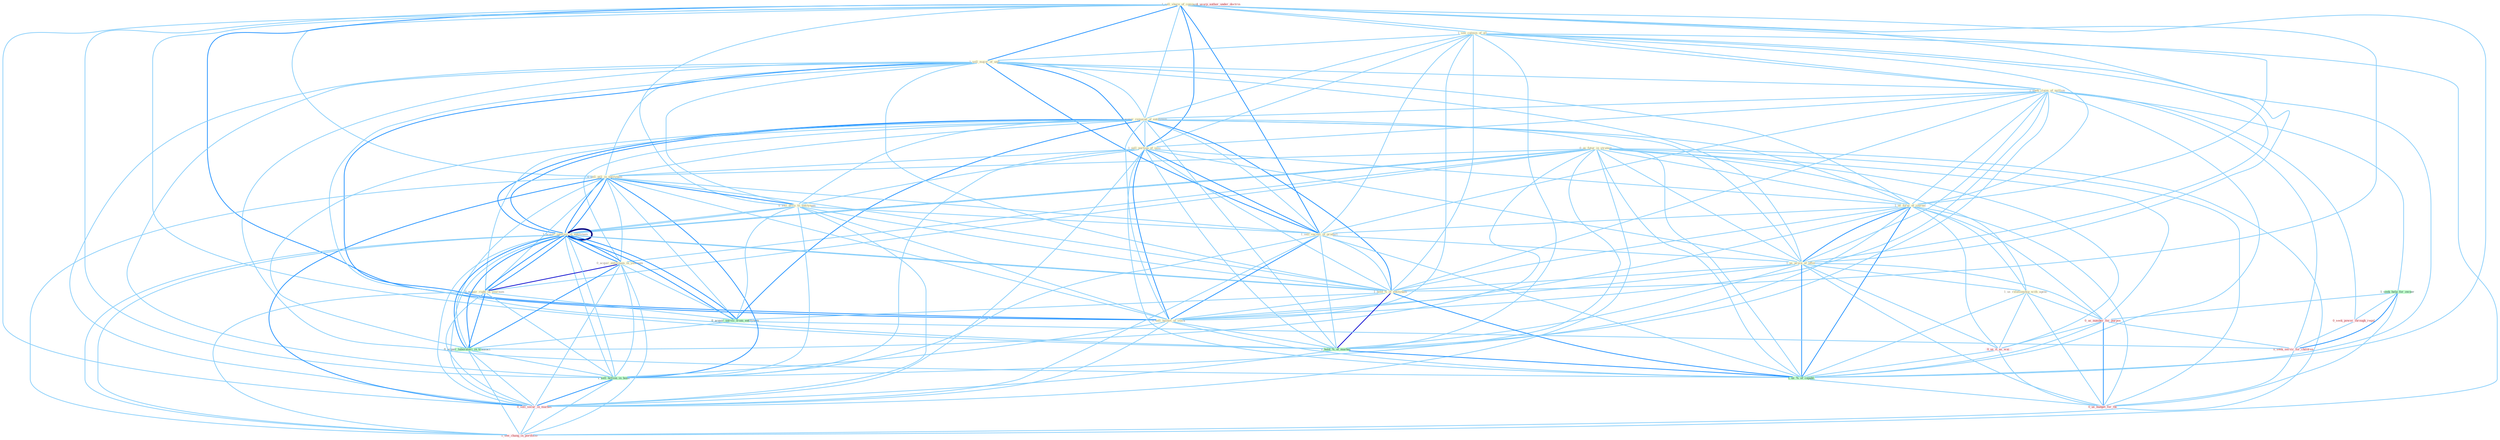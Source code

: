 Graph G{ 
    node
    [shape=polygon,style=filled,width=.5,height=.06,color="#BDFCC9",fixedsize=true,fontsize=4,
    fontcolor="#2f4f4f"];
    {node
    [color="#ffffe0", fontcolor="#8b7d6b"] "0_us_futur_in_strategi " "1_sell_share_of_compani " "1_see_culmin_of_all " "1_sell_major_of_unit " "1_seek_claim_of_million " "1_acquir_remaind_of_entitynam " "1_sell_portion_of_issu " "0_sell_pill_in_entitynam " "0_sell_divis_to_entitynam " "1_us_form_of_journal " "1_acquir_interest_in_entitynam " "1_sell_varieti_of_product " "1_us_proce_of_offer " "0_acquir_entitynam_in_yearnum " "1_us_relationship_with_agenc " "1_hold_%_of_entitynam " "1_sell_basket_of_stock " "0_acquir_right_in_yearnum "}
{node [color="#fff0f5", fontcolor="#b22222"] "0_seek_power_through_regul " "0_us_number_for_purpos " "0_us_it_as_wai " "1_usurp_author_under_doctrin " "0_sell_secur_in_market " "1_acquir_interest_in_entitynam " "0_seek_servic_for_children " "1_see_chang_in_portfolio " "0_us_budget_for_thi "}
edge [color="#B0E2FF"];

	"0_us_futur_in_strategi " -- "0_sell_pill_in_entitynam " [w="1", color="#87cefa" ];
	"0_us_futur_in_strategi " -- "1_us_form_of_journal " [w="1", color="#87cefa" ];
	"0_us_futur_in_strategi " -- "1_acquir_interest_in_entitynam " [w="1", color="#87cefa" ];
	"0_us_futur_in_strategi " -- "1_us_proce_of_offer " [w="1", color="#87cefa" ];
	"0_us_futur_in_strategi " -- "0_acquir_entitynam_in_yearnum " [w="1", color="#87cefa" ];
	"0_us_futur_in_strategi " -- "1_us_relationship_with_agenc " [w="1", color="#87cefa" ];
	"0_us_futur_in_strategi " -- "0_acquir_right_in_yearnum " [w="1", color="#87cefa" ];
	"0_us_futur_in_strategi " -- "0_us_number_for_purpos " [w="1", color="#87cefa" ];
	"0_us_futur_in_strategi " -- "0_acquir_laboratori_in_transact " [w="1", color="#87cefa" ];
	"0_us_futur_in_strategi " -- "1_sell_billion_in_bond " [w="1", color="#87cefa" ];
	"0_us_futur_in_strategi " -- "0_us_it_as_wai " [w="1", color="#87cefa" ];
	"0_us_futur_in_strategi " -- "1_us_%_of_capabl " [w="1", color="#87cefa" ];
	"0_us_futur_in_strategi " -- "0_sell_secur_in_market " [w="1", color="#87cefa" ];
	"0_us_futur_in_strategi " -- "1_acquir_interest_in_entitynam " [w="1", color="#87cefa" ];
	"0_us_futur_in_strategi " -- "1_see_chang_in_portfolio " [w="1", color="#87cefa" ];
	"0_us_futur_in_strategi " -- "0_us_budget_for_thi " [w="1", color="#87cefa" ];
	"1_sell_share_of_compani " -- "1_see_culmin_of_all " [w="1", color="#87cefa" ];
	"1_sell_share_of_compani " -- "1_sell_major_of_unit " [w="2", color="#1e90ff" , len=0.8];
	"1_sell_share_of_compani " -- "1_seek_claim_of_million " [w="1", color="#87cefa" ];
	"1_sell_share_of_compani " -- "1_acquir_remaind_of_entitynam " [w="1", color="#87cefa" ];
	"1_sell_share_of_compani " -- "1_sell_portion_of_issu " [w="2", color="#1e90ff" , len=0.8];
	"1_sell_share_of_compani " -- "0_sell_pill_in_entitynam " [w="1", color="#87cefa" ];
	"1_sell_share_of_compani " -- "0_sell_divis_to_entitynam " [w="1", color="#87cefa" ];
	"1_sell_share_of_compani " -- "1_us_form_of_journal " [w="1", color="#87cefa" ];
	"1_sell_share_of_compani " -- "1_sell_varieti_of_product " [w="2", color="#1e90ff" , len=0.8];
	"1_sell_share_of_compani " -- "1_us_proce_of_offer " [w="1", color="#87cefa" ];
	"1_sell_share_of_compani " -- "1_hold_%_of_entitynam " [w="1", color="#87cefa" ];
	"1_sell_share_of_compani " -- "1_sell_basket_of_stock " [w="2", color="#1e90ff" , len=0.8];
	"1_sell_share_of_compani " -- "1_hold_%_of_market " [w="1", color="#87cefa" ];
	"1_sell_share_of_compani " -- "1_sell_billion_in_bond " [w="1", color="#87cefa" ];
	"1_sell_share_of_compani " -- "1_us_%_of_capabl " [w="1", color="#87cefa" ];
	"1_sell_share_of_compani " -- "0_sell_secur_in_market " [w="1", color="#87cefa" ];
	"1_see_culmin_of_all " -- "1_sell_major_of_unit " [w="1", color="#87cefa" ];
	"1_see_culmin_of_all " -- "1_seek_claim_of_million " [w="1", color="#87cefa" ];
	"1_see_culmin_of_all " -- "1_acquir_remaind_of_entitynam " [w="1", color="#87cefa" ];
	"1_see_culmin_of_all " -- "1_sell_portion_of_issu " [w="1", color="#87cefa" ];
	"1_see_culmin_of_all " -- "1_us_form_of_journal " [w="1", color="#87cefa" ];
	"1_see_culmin_of_all " -- "1_sell_varieti_of_product " [w="1", color="#87cefa" ];
	"1_see_culmin_of_all " -- "1_us_proce_of_offer " [w="1", color="#87cefa" ];
	"1_see_culmin_of_all " -- "1_hold_%_of_entitynam " [w="1", color="#87cefa" ];
	"1_see_culmin_of_all " -- "1_sell_basket_of_stock " [w="1", color="#87cefa" ];
	"1_see_culmin_of_all " -- "1_hold_%_of_market " [w="1", color="#87cefa" ];
	"1_see_culmin_of_all " -- "1_us_%_of_capabl " [w="1", color="#87cefa" ];
	"1_see_culmin_of_all " -- "1_see_chang_in_portfolio " [w="1", color="#87cefa" ];
	"1_sell_major_of_unit " -- "1_seek_claim_of_million " [w="1", color="#87cefa" ];
	"1_sell_major_of_unit " -- "1_acquir_remaind_of_entitynam " [w="1", color="#87cefa" ];
	"1_sell_major_of_unit " -- "1_sell_portion_of_issu " [w="2", color="#1e90ff" , len=0.8];
	"1_sell_major_of_unit " -- "0_sell_pill_in_entitynam " [w="1", color="#87cefa" ];
	"1_sell_major_of_unit " -- "0_sell_divis_to_entitynam " [w="1", color="#87cefa" ];
	"1_sell_major_of_unit " -- "1_us_form_of_journal " [w="1", color="#87cefa" ];
	"1_sell_major_of_unit " -- "1_sell_varieti_of_product " [w="2", color="#1e90ff" , len=0.8];
	"1_sell_major_of_unit " -- "1_us_proce_of_offer " [w="1", color="#87cefa" ];
	"1_sell_major_of_unit " -- "1_hold_%_of_entitynam " [w="1", color="#87cefa" ];
	"1_sell_major_of_unit " -- "1_sell_basket_of_stock " [w="2", color="#1e90ff" , len=0.8];
	"1_sell_major_of_unit " -- "1_hold_%_of_market " [w="1", color="#87cefa" ];
	"1_sell_major_of_unit " -- "1_sell_billion_in_bond " [w="1", color="#87cefa" ];
	"1_sell_major_of_unit " -- "1_us_%_of_capabl " [w="1", color="#87cefa" ];
	"1_sell_major_of_unit " -- "0_sell_secur_in_market " [w="1", color="#87cefa" ];
	"1_seek_claim_of_million " -- "1_acquir_remaind_of_entitynam " [w="1", color="#87cefa" ];
	"1_seek_claim_of_million " -- "1_sell_portion_of_issu " [w="1", color="#87cefa" ];
	"1_seek_claim_of_million " -- "1_us_form_of_journal " [w="1", color="#87cefa" ];
	"1_seek_claim_of_million " -- "1_sell_varieti_of_product " [w="1", color="#87cefa" ];
	"1_seek_claim_of_million " -- "1_us_proce_of_offer " [w="1", color="#87cefa" ];
	"1_seek_claim_of_million " -- "1_hold_%_of_entitynam " [w="1", color="#87cefa" ];
	"1_seek_claim_of_million " -- "1_sell_basket_of_stock " [w="1", color="#87cefa" ];
	"1_seek_claim_of_million " -- "1_seek_help_for_owner " [w="1", color="#87cefa" ];
	"1_seek_claim_of_million " -- "1_hold_%_of_market " [w="1", color="#87cefa" ];
	"1_seek_claim_of_million " -- "0_seek_power_through_regul " [w="1", color="#87cefa" ];
	"1_seek_claim_of_million " -- "1_us_%_of_capabl " [w="1", color="#87cefa" ];
	"1_seek_claim_of_million " -- "0_seek_servic_for_children " [w="1", color="#87cefa" ];
	"1_acquir_remaind_of_entitynam " -- "1_sell_portion_of_issu " [w="1", color="#87cefa" ];
	"1_acquir_remaind_of_entitynam " -- "0_sell_pill_in_entitynam " [w="1", color="#87cefa" ];
	"1_acquir_remaind_of_entitynam " -- "0_sell_divis_to_entitynam " [w="1", color="#87cefa" ];
	"1_acquir_remaind_of_entitynam " -- "1_us_form_of_journal " [w="1", color="#87cefa" ];
	"1_acquir_remaind_of_entitynam " -- "1_acquir_interest_in_entitynam " [w="2", color="#1e90ff" , len=0.8];
	"1_acquir_remaind_of_entitynam " -- "1_sell_varieti_of_product " [w="1", color="#87cefa" ];
	"1_acquir_remaind_of_entitynam " -- "1_us_proce_of_offer " [w="1", color="#87cefa" ];
	"1_acquir_remaind_of_entitynam " -- "0_acquir_entitynam_in_yearnum " [w="1", color="#87cefa" ];
	"1_acquir_remaind_of_entitynam " -- "1_hold_%_of_entitynam " [w="2", color="#1e90ff" , len=0.8];
	"1_acquir_remaind_of_entitynam " -- "1_sell_basket_of_stock " [w="1", color="#87cefa" ];
	"1_acquir_remaind_of_entitynam " -- "0_acquir_right_in_yearnum " [w="1", color="#87cefa" ];
	"1_acquir_remaind_of_entitynam " -- "0_acquir_servic_from_entitynam " [w="2", color="#1e90ff" , len=0.8];
	"1_acquir_remaind_of_entitynam " -- "1_hold_%_of_market " [w="1", color="#87cefa" ];
	"1_acquir_remaind_of_entitynam " -- "0_acquir_laboratori_in_transact " [w="1", color="#87cefa" ];
	"1_acquir_remaind_of_entitynam " -- "1_us_%_of_capabl " [w="1", color="#87cefa" ];
	"1_acquir_remaind_of_entitynam " -- "1_acquir_interest_in_entitynam " [w="2", color="#1e90ff" , len=0.8];
	"1_sell_portion_of_issu " -- "0_sell_pill_in_entitynam " [w="1", color="#87cefa" ];
	"1_sell_portion_of_issu " -- "0_sell_divis_to_entitynam " [w="1", color="#87cefa" ];
	"1_sell_portion_of_issu " -- "1_us_form_of_journal " [w="1", color="#87cefa" ];
	"1_sell_portion_of_issu " -- "1_sell_varieti_of_product " [w="2", color="#1e90ff" , len=0.8];
	"1_sell_portion_of_issu " -- "1_us_proce_of_offer " [w="1", color="#87cefa" ];
	"1_sell_portion_of_issu " -- "1_hold_%_of_entitynam " [w="1", color="#87cefa" ];
	"1_sell_portion_of_issu " -- "1_sell_basket_of_stock " [w="2", color="#1e90ff" , len=0.8];
	"1_sell_portion_of_issu " -- "1_hold_%_of_market " [w="1", color="#87cefa" ];
	"1_sell_portion_of_issu " -- "1_sell_billion_in_bond " [w="1", color="#87cefa" ];
	"1_sell_portion_of_issu " -- "1_us_%_of_capabl " [w="1", color="#87cefa" ];
	"1_sell_portion_of_issu " -- "0_sell_secur_in_market " [w="1", color="#87cefa" ];
	"0_sell_pill_in_entitynam " -- "0_sell_divis_to_entitynam " [w="2", color="#1e90ff" , len=0.8];
	"0_sell_pill_in_entitynam " -- "1_acquir_interest_in_entitynam " [w="2", color="#1e90ff" , len=0.8];
	"0_sell_pill_in_entitynam " -- "1_sell_varieti_of_product " [w="1", color="#87cefa" ];
	"0_sell_pill_in_entitynam " -- "0_acquir_entitynam_in_yearnum " [w="1", color="#87cefa" ];
	"0_sell_pill_in_entitynam " -- "1_hold_%_of_entitynam " [w="1", color="#87cefa" ];
	"0_sell_pill_in_entitynam " -- "1_sell_basket_of_stock " [w="1", color="#87cefa" ];
	"0_sell_pill_in_entitynam " -- "0_acquir_right_in_yearnum " [w="1", color="#87cefa" ];
	"0_sell_pill_in_entitynam " -- "0_acquir_servic_from_entitynam " [w="1", color="#87cefa" ];
	"0_sell_pill_in_entitynam " -- "0_acquir_laboratori_in_transact " [w="1", color="#87cefa" ];
	"0_sell_pill_in_entitynam " -- "1_sell_billion_in_bond " [w="2", color="#1e90ff" , len=0.8];
	"0_sell_pill_in_entitynam " -- "0_sell_secur_in_market " [w="2", color="#1e90ff" , len=0.8];
	"0_sell_pill_in_entitynam " -- "1_acquir_interest_in_entitynam " [w="2", color="#1e90ff" , len=0.8];
	"0_sell_pill_in_entitynam " -- "1_see_chang_in_portfolio " [w="1", color="#87cefa" ];
	"0_sell_divis_to_entitynam " -- "1_acquir_interest_in_entitynam " [w="1", color="#87cefa" ];
	"0_sell_divis_to_entitynam " -- "1_sell_varieti_of_product " [w="1", color="#87cefa" ];
	"0_sell_divis_to_entitynam " -- "1_hold_%_of_entitynam " [w="1", color="#87cefa" ];
	"0_sell_divis_to_entitynam " -- "1_sell_basket_of_stock " [w="1", color="#87cefa" ];
	"0_sell_divis_to_entitynam " -- "0_acquir_servic_from_entitynam " [w="1", color="#87cefa" ];
	"0_sell_divis_to_entitynam " -- "1_sell_billion_in_bond " [w="1", color="#87cefa" ];
	"0_sell_divis_to_entitynam " -- "0_sell_secur_in_market " [w="1", color="#87cefa" ];
	"0_sell_divis_to_entitynam " -- "1_acquir_interest_in_entitynam " [w="1", color="#87cefa" ];
	"1_us_form_of_journal " -- "1_sell_varieti_of_product " [w="1", color="#87cefa" ];
	"1_us_form_of_journal " -- "1_us_proce_of_offer " [w="2", color="#1e90ff" , len=0.8];
	"1_us_form_of_journal " -- "1_us_relationship_with_agenc " [w="1", color="#87cefa" ];
	"1_us_form_of_journal " -- "1_hold_%_of_entitynam " [w="1", color="#87cefa" ];
	"1_us_form_of_journal " -- "1_sell_basket_of_stock " [w="1", color="#87cefa" ];
	"1_us_form_of_journal " -- "1_hold_%_of_market " [w="1", color="#87cefa" ];
	"1_us_form_of_journal " -- "0_us_number_for_purpos " [w="1", color="#87cefa" ];
	"1_us_form_of_journal " -- "0_us_it_as_wai " [w="1", color="#87cefa" ];
	"1_us_form_of_journal " -- "1_us_%_of_capabl " [w="2", color="#1e90ff" , len=0.8];
	"1_us_form_of_journal " -- "0_us_budget_for_thi " [w="1", color="#87cefa" ];
	"1_acquir_interest_in_entitynam " -- "0_acquir_entitynam_in_yearnum " [w="2", color="#1e90ff" , len=0.8];
	"1_acquir_interest_in_entitynam " -- "1_hold_%_of_entitynam " [w="1", color="#87cefa" ];
	"1_acquir_interest_in_entitynam " -- "0_acquir_right_in_yearnum " [w="2", color="#1e90ff" , len=0.8];
	"1_acquir_interest_in_entitynam " -- "0_acquir_servic_from_entitynam " [w="2", color="#1e90ff" , len=0.8];
	"1_acquir_interest_in_entitynam " -- "0_acquir_laboratori_in_transact " [w="2", color="#1e90ff" , len=0.8];
	"1_acquir_interest_in_entitynam " -- "1_sell_billion_in_bond " [w="1", color="#87cefa" ];
	"1_acquir_interest_in_entitynam " -- "0_sell_secur_in_market " [w="1", color="#87cefa" ];
	"1_acquir_interest_in_entitynam " -- "1_acquir_interest_in_entitynam " [w="4", style=bold, color="#000080", len=0.4];
	"1_acquir_interest_in_entitynam " -- "1_see_chang_in_portfolio " [w="1", color="#87cefa" ];
	"1_sell_varieti_of_product " -- "1_us_proce_of_offer " [w="1", color="#87cefa" ];
	"1_sell_varieti_of_product " -- "1_hold_%_of_entitynam " [w="1", color="#87cefa" ];
	"1_sell_varieti_of_product " -- "1_sell_basket_of_stock " [w="2", color="#1e90ff" , len=0.8];
	"1_sell_varieti_of_product " -- "1_hold_%_of_market " [w="1", color="#87cefa" ];
	"1_sell_varieti_of_product " -- "1_sell_billion_in_bond " [w="1", color="#87cefa" ];
	"1_sell_varieti_of_product " -- "1_us_%_of_capabl " [w="1", color="#87cefa" ];
	"1_sell_varieti_of_product " -- "0_sell_secur_in_market " [w="1", color="#87cefa" ];
	"1_us_proce_of_offer " -- "1_us_relationship_with_agenc " [w="1", color="#87cefa" ];
	"1_us_proce_of_offer " -- "1_hold_%_of_entitynam " [w="1", color="#87cefa" ];
	"1_us_proce_of_offer " -- "1_sell_basket_of_stock " [w="1", color="#87cefa" ];
	"1_us_proce_of_offer " -- "1_hold_%_of_market " [w="1", color="#87cefa" ];
	"1_us_proce_of_offer " -- "0_us_number_for_purpos " [w="1", color="#87cefa" ];
	"1_us_proce_of_offer " -- "0_us_it_as_wai " [w="1", color="#87cefa" ];
	"1_us_proce_of_offer " -- "1_us_%_of_capabl " [w="2", color="#1e90ff" , len=0.8];
	"1_us_proce_of_offer " -- "0_us_budget_for_thi " [w="1", color="#87cefa" ];
	"0_acquir_entitynam_in_yearnum " -- "0_acquir_right_in_yearnum " [w="3", color="#0000cd" , len=0.6];
	"0_acquir_entitynam_in_yearnum " -- "0_acquir_servic_from_entitynam " [w="1", color="#87cefa" ];
	"0_acquir_entitynam_in_yearnum " -- "0_acquir_laboratori_in_transact " [w="2", color="#1e90ff" , len=0.8];
	"0_acquir_entitynam_in_yearnum " -- "1_sell_billion_in_bond " [w="1", color="#87cefa" ];
	"0_acquir_entitynam_in_yearnum " -- "0_sell_secur_in_market " [w="1", color="#87cefa" ];
	"0_acquir_entitynam_in_yearnum " -- "1_acquir_interest_in_entitynam " [w="2", color="#1e90ff" , len=0.8];
	"0_acquir_entitynam_in_yearnum " -- "1_see_chang_in_portfolio " [w="1", color="#87cefa" ];
	"1_us_relationship_with_agenc " -- "0_us_number_for_purpos " [w="1", color="#87cefa" ];
	"1_us_relationship_with_agenc " -- "0_us_it_as_wai " [w="1", color="#87cefa" ];
	"1_us_relationship_with_agenc " -- "1_us_%_of_capabl " [w="1", color="#87cefa" ];
	"1_us_relationship_with_agenc " -- "0_us_budget_for_thi " [w="1", color="#87cefa" ];
	"1_hold_%_of_entitynam " -- "1_sell_basket_of_stock " [w="1", color="#87cefa" ];
	"1_hold_%_of_entitynam " -- "0_acquir_servic_from_entitynam " [w="1", color="#87cefa" ];
	"1_hold_%_of_entitynam " -- "1_hold_%_of_market " [w="3", color="#0000cd" , len=0.6];
	"1_hold_%_of_entitynam " -- "1_us_%_of_capabl " [w="2", color="#1e90ff" , len=0.8];
	"1_hold_%_of_entitynam " -- "1_acquir_interest_in_entitynam " [w="1", color="#87cefa" ];
	"1_sell_basket_of_stock " -- "1_hold_%_of_market " [w="1", color="#87cefa" ];
	"1_sell_basket_of_stock " -- "1_sell_billion_in_bond " [w="1", color="#87cefa" ];
	"1_sell_basket_of_stock " -- "1_us_%_of_capabl " [w="1", color="#87cefa" ];
	"1_sell_basket_of_stock " -- "0_sell_secur_in_market " [w="1", color="#87cefa" ];
	"0_acquir_right_in_yearnum " -- "0_acquir_servic_from_entitynam " [w="1", color="#87cefa" ];
	"0_acquir_right_in_yearnum " -- "0_acquir_laboratori_in_transact " [w="2", color="#1e90ff" , len=0.8];
	"0_acquir_right_in_yearnum " -- "1_sell_billion_in_bond " [w="1", color="#87cefa" ];
	"0_acquir_right_in_yearnum " -- "0_sell_secur_in_market " [w="1", color="#87cefa" ];
	"0_acquir_right_in_yearnum " -- "1_acquir_interest_in_entitynam " [w="2", color="#1e90ff" , len=0.8];
	"0_acquir_right_in_yearnum " -- "1_see_chang_in_portfolio " [w="1", color="#87cefa" ];
	"1_seek_help_for_owner " -- "0_seek_power_through_regul " [w="1", color="#87cefa" ];
	"1_seek_help_for_owner " -- "0_us_number_for_purpos " [w="1", color="#87cefa" ];
	"1_seek_help_for_owner " -- "0_seek_servic_for_children " [w="2", color="#1e90ff" , len=0.8];
	"1_seek_help_for_owner " -- "0_us_budget_for_thi " [w="1", color="#87cefa" ];
	"0_acquir_servic_from_entitynam " -- "0_acquir_laboratori_in_transact " [w="1", color="#87cefa" ];
	"0_acquir_servic_from_entitynam " -- "1_acquir_interest_in_entitynam " [w="2", color="#1e90ff" , len=0.8];
	"0_acquir_servic_from_entitynam " -- "0_seek_servic_for_children " [w="1", color="#87cefa" ];
	"1_hold_%_of_market " -- "1_us_%_of_capabl " [w="2", color="#1e90ff" , len=0.8];
	"1_hold_%_of_market " -- "0_sell_secur_in_market " [w="1", color="#87cefa" ];
	"0_seek_power_through_regul " -- "0_seek_servic_for_children " [w="1", color="#87cefa" ];
	"0_us_number_for_purpos " -- "0_us_it_as_wai " [w="1", color="#87cefa" ];
	"0_us_number_for_purpos " -- "1_us_%_of_capabl " [w="1", color="#87cefa" ];
	"0_us_number_for_purpos " -- "0_seek_servic_for_children " [w="1", color="#87cefa" ];
	"0_us_number_for_purpos " -- "0_us_budget_for_thi " [w="2", color="#1e90ff" , len=0.8];
	"0_acquir_laboratori_in_transact " -- "1_sell_billion_in_bond " [w="1", color="#87cefa" ];
	"0_acquir_laboratori_in_transact " -- "0_sell_secur_in_market " [w="1", color="#87cefa" ];
	"0_acquir_laboratori_in_transact " -- "1_acquir_interest_in_entitynam " [w="2", color="#1e90ff" , len=0.8];
	"0_acquir_laboratori_in_transact " -- "1_see_chang_in_portfolio " [w="1", color="#87cefa" ];
	"1_sell_billion_in_bond " -- "0_sell_secur_in_market " [w="2", color="#1e90ff" , len=0.8];
	"1_sell_billion_in_bond " -- "1_acquir_interest_in_entitynam " [w="1", color="#87cefa" ];
	"1_sell_billion_in_bond " -- "1_see_chang_in_portfolio " [w="1", color="#87cefa" ];
	"0_us_it_as_wai " -- "1_us_%_of_capabl " [w="1", color="#87cefa" ];
	"0_us_it_as_wai " -- "0_us_budget_for_thi " [w="1", color="#87cefa" ];
	"1_us_%_of_capabl " -- "0_us_budget_for_thi " [w="1", color="#87cefa" ];
	"0_sell_secur_in_market " -- "1_acquir_interest_in_entitynam " [w="1", color="#87cefa" ];
	"0_sell_secur_in_market " -- "1_see_chang_in_portfolio " [w="1", color="#87cefa" ];
	"1_acquir_interest_in_entitynam " -- "1_see_chang_in_portfolio " [w="1", color="#87cefa" ];
	"0_seek_servic_for_children " -- "0_us_budget_for_thi " [w="1", color="#87cefa" ];
}